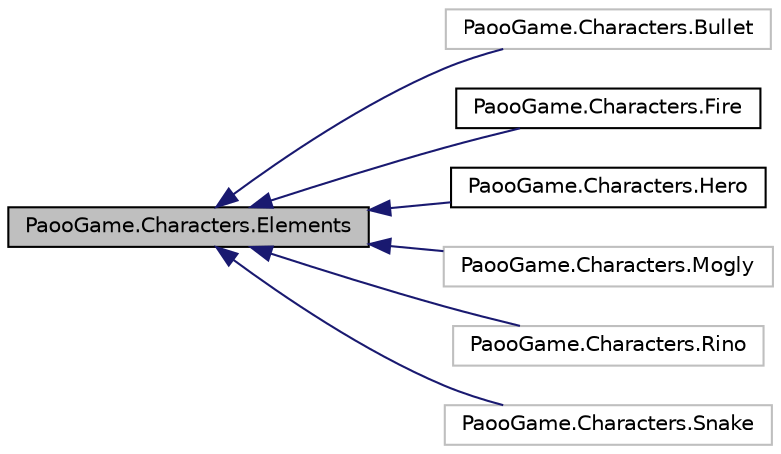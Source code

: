digraph "PaooGame.Characters.Elements"
{
 // INTERACTIVE_SVG=YES
 // LATEX_PDF_SIZE
  edge [fontname="Helvetica",fontsize="10",labelfontname="Helvetica",labelfontsize="10"];
  node [fontname="Helvetica",fontsize="10",shape=record];
  rankdir="LR";
  Node1 [label="PaooGame.Characters.Elements",height=0.2,width=0.4,color="black", fillcolor="grey75", style="filled", fontcolor="black",tooltip=" "];
  Node1 -> Node2 [dir="back",color="midnightblue",fontsize="10",style="solid",fontname="Helvetica"];
  Node2 [label="PaooGame.Characters.Bullet",height=0.2,width=0.4,color="grey75", fillcolor="white", style="filled",URL="$class_paoo_game_1_1_characters_1_1_bullet.html",tooltip=" "];
  Node1 -> Node3 [dir="back",color="midnightblue",fontsize="10",style="solid",fontname="Helvetica"];
  Node3 [label="PaooGame.Characters.Fire",height=0.2,width=0.4,color="black", fillcolor="white", style="filled",URL="$class_paoo_game_1_1_characters_1_1_fire.html",tooltip="Implementeaza notiunea de foc."];
  Node1 -> Node4 [dir="back",color="midnightblue",fontsize="10",style="solid",fontname="Helvetica"];
  Node4 [label="PaooGame.Characters.Hero",height=0.2,width=0.4,color="black", fillcolor="white", style="filled",URL="$class_paoo_game_1_1_characters_1_1_hero.html",tooltip="Implementeaza notiunea de erou(pisica)."];
  Node1 -> Node5 [dir="back",color="midnightblue",fontsize="10",style="solid",fontname="Helvetica"];
  Node5 [label="PaooGame.Characters.Mogly",height=0.2,width=0.4,color="grey75", fillcolor="white", style="filled",URL="$class_paoo_game_1_1_characters_1_1_mogly.html",tooltip=" "];
  Node1 -> Node6 [dir="back",color="midnightblue",fontsize="10",style="solid",fontname="Helvetica"];
  Node6 [label="PaooGame.Characters.Rino",height=0.2,width=0.4,color="grey75", fillcolor="white", style="filled",URL="$class_paoo_game_1_1_characters_1_1_rino.html",tooltip=" "];
  Node1 -> Node7 [dir="back",color="midnightblue",fontsize="10",style="solid",fontname="Helvetica"];
  Node7 [label="PaooGame.Characters.Snake",height=0.2,width=0.4,color="grey75", fillcolor="white", style="filled",URL="$class_paoo_game_1_1_characters_1_1_snake.html",tooltip=" "];
}
